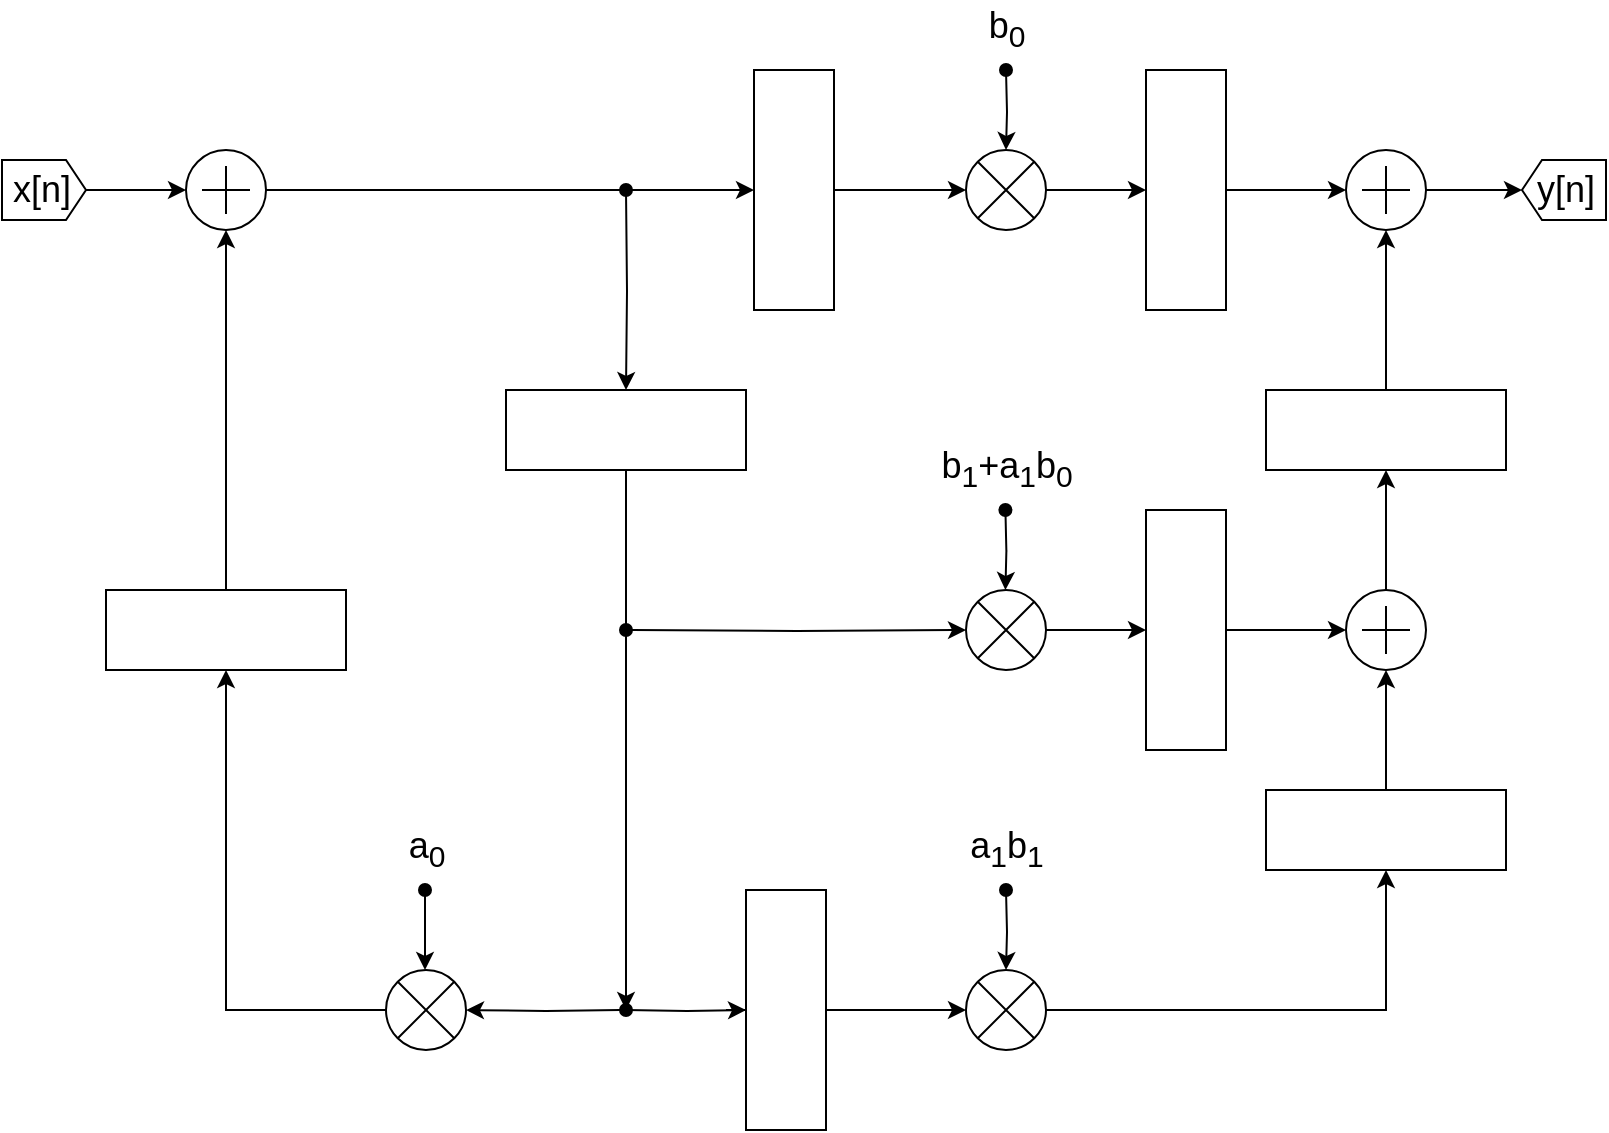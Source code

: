 <mxfile version="13.9.2" type="device"><diagram id="7wVVL5pRJyeFcqXMxu0E" name="Pagina-1"><mxGraphModel dx="1422" dy="705" grid="1" gridSize="10" guides="1" tooltips="1" connect="1" arrows="1" fold="1" page="1" pageScale="1" pageWidth="827" pageHeight="1169" math="0" shadow="0"><root><mxCell id="0"/><mxCell id="1" parent="0"/><mxCell id="_uVXMDpn5RraJ3MYbnUh-1" style="edgeStyle=orthogonalEdgeStyle;rounded=0;orthogonalLoop=1;jettySize=auto;html=1;entryX=0;entryY=0.5;entryDx=0;entryDy=0;entryPerimeter=0;" parent="1" source="_uVXMDpn5RraJ3MYbnUh-57" target="_uVXMDpn5RraJ3MYbnUh-5" edge="1"><mxGeometry relative="1" as="geometry"/></mxCell><mxCell id="_uVXMDpn5RraJ3MYbnUh-2" style="edgeStyle=orthogonalEdgeStyle;rounded=0;orthogonalLoop=1;jettySize=auto;html=1;startArrow=oval;startFill=1;" parent="1" target="_uVXMDpn5RraJ3MYbnUh-3" edge="1"><mxGeometry relative="1" as="geometry"><mxPoint x="512" y="80" as="sourcePoint"/></mxGeometry></mxCell><mxCell id="_uVXMDpn5RraJ3MYbnUh-59" style="edgeStyle=orthogonalEdgeStyle;rounded=0;orthogonalLoop=1;jettySize=auto;html=1;entryX=0.5;entryY=1;entryDx=0;entryDy=0;" parent="1" source="_uVXMDpn5RraJ3MYbnUh-3" target="_uVXMDpn5RraJ3MYbnUh-57" edge="1"><mxGeometry relative="1" as="geometry"/></mxCell><mxCell id="_uVXMDpn5RraJ3MYbnUh-3" value="" style="verticalLabelPosition=bottom;shadow=0;dashed=0;align=center;html=1;verticalAlign=top;shape=mxgraph.electrical.abstract.multiplier;" parent="1" vertex="1"><mxGeometry x="492" y="120" width="40" height="40" as="geometry"/></mxCell><mxCell id="_uVXMDpn5RraJ3MYbnUh-4" value="" style="edgeStyle=orthogonalEdgeStyle;rounded=0;orthogonalLoop=1;jettySize=auto;html=1;entryX=1;entryY=0.5;entryDx=0;entryDy=0;entryPerimeter=0;" parent="1" source="_uVXMDpn5RraJ3MYbnUh-5" target="g8jd0IOZt4vrtFP0misw-1" edge="1"><mxGeometry relative="1" as="geometry"><mxPoint x="767" y="140" as="targetPoint"/></mxGeometry></mxCell><mxCell id="_uVXMDpn5RraJ3MYbnUh-5" value="" style="verticalLabelPosition=bottom;shadow=0;dashed=0;align=center;html=1;verticalAlign=top;shape=mxgraph.electrical.abstract.summation_point;" parent="1" vertex="1"><mxGeometry x="682" y="120" width="40" height="40" as="geometry"/></mxCell><mxCell id="_uVXMDpn5RraJ3MYbnUh-6" style="edgeStyle=orthogonalEdgeStyle;rounded=0;orthogonalLoop=1;jettySize=auto;html=1;entryX=0;entryY=0.5;entryDx=0;entryDy=0;entryPerimeter=0;" parent="1" source="_uVXMDpn5RraJ3MYbnUh-53" target="_uVXMDpn5RraJ3MYbnUh-3" edge="1"><mxGeometry relative="1" as="geometry"/></mxCell><mxCell id="_uVXMDpn5RraJ3MYbnUh-55" style="edgeStyle=orthogonalEdgeStyle;rounded=0;orthogonalLoop=1;jettySize=auto;html=1;entryX=0.5;entryY=1;entryDx=0;entryDy=0;" parent="1" source="_uVXMDpn5RraJ3MYbnUh-7" target="_uVXMDpn5RraJ3MYbnUh-53" edge="1"><mxGeometry relative="1" as="geometry"/></mxCell><mxCell id="_uVXMDpn5RraJ3MYbnUh-7" value="" style="verticalLabelPosition=bottom;shadow=0;dashed=0;align=center;html=1;verticalAlign=top;shape=mxgraph.electrical.abstract.summation_point;" parent="1" vertex="1"><mxGeometry x="102" y="120" width="40" height="40" as="geometry"/></mxCell><mxCell id="_uVXMDpn5RraJ3MYbnUh-8" value="" style="edgeStyle=orthogonalEdgeStyle;rounded=0;orthogonalLoop=1;jettySize=auto;html=1;" parent="1" source="_uVXMDpn5RraJ3MYbnUh-9" target="_uVXMDpn5RraJ3MYbnUh-7" edge="1"><mxGeometry relative="1" as="geometry"/></mxCell><mxCell id="_uVXMDpn5RraJ3MYbnUh-9" value="" style="shape=mxgraph.arrows2.arrow;verticalLabelPosition=bottom;shadow=0;dashed=0;align=center;html=1;verticalAlign=top;strokeWidth=1;dy=0;dx=10;notch=0;" parent="1" vertex="1"><mxGeometry x="10" y="125" width="42" height="30" as="geometry"/></mxCell><mxCell id="_uVXMDpn5RraJ3MYbnUh-11" value="" style="edgeStyle=orthogonalEdgeStyle;rounded=0;orthogonalLoop=1;jettySize=auto;html=1;startArrow=oval;startFill=1;entryX=1;entryY=0.5;entryDx=0;entryDy=0;entryPerimeter=0;" parent="1" target="_uVXMDpn5RraJ3MYbnUh-24" edge="1"><mxGeometry relative="1" as="geometry"><mxPoint x="322" y="550" as="sourcePoint"/><mxPoint x="257" y="550" as="targetPoint"/><Array as="points"/></mxGeometry></mxCell><mxCell id="_uVXMDpn5RraJ3MYbnUh-12" value="" style="edgeStyle=orthogonalEdgeStyle;rounded=0;orthogonalLoop=1;jettySize=auto;html=1;entryX=0;entryY=0.5;entryDx=0;entryDy=0;entryPerimeter=0;" parent="1" source="_uVXMDpn5RraJ3MYbnUh-50" target="_uVXMDpn5RraJ3MYbnUh-20" edge="1"><mxGeometry relative="1" as="geometry"><mxPoint x="322" y="550" as="sourcePoint"/><mxPoint x="492" y="589.5" as="targetPoint"/><Array as="points"><mxPoint x="372" y="550"/><mxPoint x="372" y="550"/></Array></mxGeometry></mxCell><mxCell id="_uVXMDpn5RraJ3MYbnUh-13" value="&lt;font style=&quot;font-size: 18px&quot;&gt;x[n]&lt;/font&gt;" style="text;html=1;strokeColor=none;fillColor=none;align=center;verticalAlign=middle;whiteSpace=wrap;rounded=0;" parent="1" vertex="1"><mxGeometry x="10" y="130" width="40" height="20" as="geometry"/></mxCell><mxCell id="_uVXMDpn5RraJ3MYbnUh-14" value="&lt;font style=&quot;font-size: 18px&quot;&gt;y[n]&lt;/font&gt;" style="text;html=1;strokeColor=none;fillColor=none;align=center;verticalAlign=middle;whiteSpace=wrap;rounded=0;" parent="1" vertex="1"><mxGeometry x="772" y="130" width="40" height="20" as="geometry"/></mxCell><mxCell id="_uVXMDpn5RraJ3MYbnUh-15" value="&lt;font style=&quot;font-size: 18px&quot;&gt;b&lt;sub&gt;0&lt;/sub&gt;&lt;/font&gt;" style="text;html=1;align=center;verticalAlign=middle;resizable=0;points=[];autosize=1;" parent="1" vertex="1"><mxGeometry x="497" y="45" width="30" height="30" as="geometry"/></mxCell><mxCell id="_uVXMDpn5RraJ3MYbnUh-16" value="&lt;span style=&quot;font-size: 18px&quot;&gt;a&lt;sub&gt;1&lt;/sub&gt;b&lt;sub&gt;1&lt;/sub&gt;&lt;/span&gt;" style="text;html=1;align=center;verticalAlign=middle;resizable=0;points=[];autosize=1;" parent="1" vertex="1"><mxGeometry x="487" y="455" width="50" height="30" as="geometry"/></mxCell><mxCell id="_uVXMDpn5RraJ3MYbnUh-17" value="&lt;span style=&quot;font-size: 18px&quot;&gt;a&lt;sub&gt;0&lt;/sub&gt;&lt;/span&gt;" style="text;html=1;align=center;verticalAlign=middle;resizable=0;points=[];autosize=1;" parent="1" vertex="1"><mxGeometry x="207" y="455" width="30" height="30" as="geometry"/></mxCell><mxCell id="_uVXMDpn5RraJ3MYbnUh-18" style="edgeStyle=orthogonalEdgeStyle;rounded=0;orthogonalLoop=1;jettySize=auto;html=1;startArrow=oval;startFill=1;" parent="1" target="_uVXMDpn5RraJ3MYbnUh-20" edge="1"><mxGeometry relative="1" as="geometry"><mxPoint x="512" y="490" as="sourcePoint"/></mxGeometry></mxCell><mxCell id="_uVXMDpn5RraJ3MYbnUh-19" style="edgeStyle=orthogonalEdgeStyle;rounded=0;orthogonalLoop=1;jettySize=auto;html=1;entryX=0.5;entryY=1;entryDx=0;entryDy=0;entryPerimeter=0;startArrow=none;startFill=0;" parent="1" source="_uVXMDpn5RraJ3MYbnUh-61" target="_uVXMDpn5RraJ3MYbnUh-27" edge="1"><mxGeometry relative="1" as="geometry"/></mxCell><mxCell id="_uVXMDpn5RraJ3MYbnUh-20" value="" style="verticalLabelPosition=bottom;shadow=0;dashed=0;align=center;html=1;verticalAlign=top;shape=mxgraph.electrical.abstract.multiplier;" parent="1" vertex="1"><mxGeometry x="492" y="530" width="40" height="40" as="geometry"/></mxCell><mxCell id="_uVXMDpn5RraJ3MYbnUh-21" style="edgeStyle=orthogonalEdgeStyle;rounded=0;orthogonalLoop=1;jettySize=auto;html=1;startArrow=oval;startFill=1;" parent="1" edge="1"><mxGeometry relative="1" as="geometry"><mxPoint x="221.5" y="490" as="sourcePoint"/><mxPoint x="221.5" y="530" as="targetPoint"/><Array as="points"><mxPoint x="221.5" y="510"/><mxPoint x="221.5" y="510"/></Array></mxGeometry></mxCell><mxCell id="_uVXMDpn5RraJ3MYbnUh-23" style="edgeStyle=orthogonalEdgeStyle;rounded=0;orthogonalLoop=1;jettySize=auto;html=1;entryX=0.5;entryY=1;entryDx=0;entryDy=0;entryPerimeter=0;" parent="1" source="_uVXMDpn5RraJ3MYbnUh-45" target="_uVXMDpn5RraJ3MYbnUh-7" edge="1"><mxGeometry relative="1" as="geometry"/></mxCell><mxCell id="_uVXMDpn5RraJ3MYbnUh-24" value="" style="verticalLabelPosition=bottom;shadow=0;dashed=0;align=center;html=1;verticalAlign=top;shape=mxgraph.electrical.abstract.multiplier;" parent="1" vertex="1"><mxGeometry x="202" y="530" width="40" height="40" as="geometry"/></mxCell><mxCell id="_uVXMDpn5RraJ3MYbnUh-25" style="edgeStyle=orthogonalEdgeStyle;rounded=0;orthogonalLoop=1;jettySize=auto;html=1;startArrow=none;startFill=0;" parent="1" source="_uVXMDpn5RraJ3MYbnUh-56" target="_uVXMDpn5RraJ3MYbnUh-27" edge="1"><mxGeometry relative="1" as="geometry"><mxPoint x="332" y="360" as="sourcePoint"/></mxGeometry></mxCell><mxCell id="_uVXMDpn5RraJ3MYbnUh-26" style="edgeStyle=orthogonalEdgeStyle;rounded=0;orthogonalLoop=1;jettySize=auto;html=1;entryX=0.5;entryY=1;entryDx=0;entryDy=0;entryPerimeter=0;startArrow=none;startFill=0;" parent="1" source="_uVXMDpn5RraJ3MYbnUh-63" target="_uVXMDpn5RraJ3MYbnUh-5" edge="1"><mxGeometry relative="1" as="geometry"/></mxCell><mxCell id="_uVXMDpn5RraJ3MYbnUh-27" value="" style="verticalLabelPosition=bottom;shadow=0;dashed=0;align=center;html=1;verticalAlign=top;shape=mxgraph.electrical.abstract.summation_point;" parent="1" vertex="1"><mxGeometry x="682" y="340" width="40" height="40" as="geometry"/></mxCell><mxCell id="_uVXMDpn5RraJ3MYbnUh-28" style="edgeStyle=orthogonalEdgeStyle;rounded=0;orthogonalLoop=1;jettySize=auto;html=1;startArrow=oval;startFill=1;" parent="1" target="_uVXMDpn5RraJ3MYbnUh-30" edge="1"><mxGeometry relative="1" as="geometry"><mxPoint x="642" y="360" as="targetPoint"/><mxPoint x="322" y="360.0" as="sourcePoint"/></mxGeometry></mxCell><mxCell id="_uVXMDpn5RraJ3MYbnUh-29" value="" style="group;strokeWidth=3;" parent="1" vertex="1" connectable="0"><mxGeometry x="492" y="300" width="80" height="110" as="geometry"/></mxCell><mxCell id="_uVXMDpn5RraJ3MYbnUh-30" value="" style="verticalLabelPosition=bottom;shadow=0;dashed=0;align=center;html=1;verticalAlign=top;shape=mxgraph.electrical.abstract.multiplier;" parent="_uVXMDpn5RraJ3MYbnUh-29" vertex="1"><mxGeometry y="40" width="40" height="40" as="geometry"/></mxCell><mxCell id="_uVXMDpn5RraJ3MYbnUh-31" style="edgeStyle=orthogonalEdgeStyle;rounded=0;orthogonalLoop=1;jettySize=auto;html=1;startArrow=oval;startFill=1;" parent="_uVXMDpn5RraJ3MYbnUh-29" edge="1"><mxGeometry relative="1" as="geometry"><mxPoint x="19.71" as="sourcePoint"/><mxPoint x="19.71" y="40" as="targetPoint"/></mxGeometry></mxCell><mxCell id="_uVXMDpn5RraJ3MYbnUh-33" value="&lt;font style=&quot;font-size: 18px&quot;&gt;b&lt;sub&gt;1&lt;/sub&gt;+a&lt;sub&gt;1&lt;/sub&gt;b&lt;sub&gt;0&lt;/sub&gt;&lt;/font&gt;" style="text;html=1;align=center;verticalAlign=middle;resizable=0;points=[];autosize=1;" parent="1" vertex="1"><mxGeometry x="472" y="265" width="80" height="30" as="geometry"/></mxCell><mxCell id="_uVXMDpn5RraJ3MYbnUh-45" value="" style="rounded=0;whiteSpace=wrap;html=1;" parent="1" vertex="1"><mxGeometry x="62" y="340" width="120" height="40" as="geometry"/></mxCell><mxCell id="_uVXMDpn5RraJ3MYbnUh-46" style="edgeStyle=orthogonalEdgeStyle;rounded=0;orthogonalLoop=1;jettySize=auto;html=1;entryX=0.5;entryY=1;entryDx=0;entryDy=0;entryPerimeter=0;" parent="1" source="_uVXMDpn5RraJ3MYbnUh-24" target="_uVXMDpn5RraJ3MYbnUh-45" edge="1"><mxGeometry relative="1" as="geometry"><mxPoint x="202" y="550" as="sourcePoint"/><mxPoint x="122" y="190" as="targetPoint"/></mxGeometry></mxCell><mxCell id="_uVXMDpn5RraJ3MYbnUh-49" style="edgeStyle=orthogonalEdgeStyle;rounded=0;orthogonalLoop=1;jettySize=auto;html=1;" parent="1" source="_uVXMDpn5RraJ3MYbnUh-47" edge="1"><mxGeometry relative="1" as="geometry"><mxPoint x="322" y="550" as="targetPoint"/></mxGeometry></mxCell><mxCell id="_uVXMDpn5RraJ3MYbnUh-47" value="" style="rounded=0;whiteSpace=wrap;html=1;" parent="1" vertex="1"><mxGeometry x="262" y="240" width="120" height="40" as="geometry"/></mxCell><mxCell id="_uVXMDpn5RraJ3MYbnUh-48" style="edgeStyle=orthogonalEdgeStyle;rounded=0;orthogonalLoop=1;jettySize=auto;html=1;startArrow=oval;startFill=1;" parent="1" target="_uVXMDpn5RraJ3MYbnUh-47" edge="1"><mxGeometry relative="1" as="geometry"><mxPoint x="322" y="520" as="targetPoint"/><mxPoint x="322" y="140" as="sourcePoint"/></mxGeometry></mxCell><mxCell id="_uVXMDpn5RraJ3MYbnUh-52" style="edgeStyle=orthogonalEdgeStyle;rounded=0;orthogonalLoop=1;jettySize=auto;html=1;" parent="1" target="_uVXMDpn5RraJ3MYbnUh-50" edge="1"><mxGeometry relative="1" as="geometry"><mxPoint x="322" y="550" as="sourcePoint"/></mxGeometry></mxCell><mxCell id="_uVXMDpn5RraJ3MYbnUh-50" value="" style="rounded=0;whiteSpace=wrap;html=1;direction=south;" parent="1" vertex="1"><mxGeometry x="382" y="490" width="40" height="120" as="geometry"/></mxCell><mxCell id="_uVXMDpn5RraJ3MYbnUh-53" value="" style="rounded=0;whiteSpace=wrap;html=1;direction=south;" parent="1" vertex="1"><mxGeometry x="386" y="80" width="40" height="120" as="geometry"/></mxCell><mxCell id="_uVXMDpn5RraJ3MYbnUh-57" value="" style="rounded=0;whiteSpace=wrap;html=1;direction=south;" parent="1" vertex="1"><mxGeometry x="582" y="80" width="40" height="120" as="geometry"/></mxCell><mxCell id="_uVXMDpn5RraJ3MYbnUh-56" value="" style="rounded=0;whiteSpace=wrap;html=1;direction=south;" parent="1" vertex="1"><mxGeometry x="582" y="300" width="40" height="120" as="geometry"/></mxCell><mxCell id="_uVXMDpn5RraJ3MYbnUh-60" style="edgeStyle=orthogonalEdgeStyle;rounded=0;orthogonalLoop=1;jettySize=auto;html=1;startArrow=none;startFill=0;" parent="1" source="_uVXMDpn5RraJ3MYbnUh-30" target="_uVXMDpn5RraJ3MYbnUh-56" edge="1"><mxGeometry relative="1" as="geometry"><mxPoint x="532" y="360" as="sourcePoint"/><mxPoint x="682" y="360" as="targetPoint"/></mxGeometry></mxCell><mxCell id="_uVXMDpn5RraJ3MYbnUh-61" value="" style="rounded=0;whiteSpace=wrap;html=1;" parent="1" vertex="1"><mxGeometry x="642" y="440" width="120" height="40" as="geometry"/></mxCell><mxCell id="_uVXMDpn5RraJ3MYbnUh-62" style="edgeStyle=orthogonalEdgeStyle;rounded=0;orthogonalLoop=1;jettySize=auto;html=1;entryX=0.5;entryY=1;entryDx=0;entryDy=0;entryPerimeter=0;startArrow=none;startFill=0;" parent="1" source="_uVXMDpn5RraJ3MYbnUh-20" target="_uVXMDpn5RraJ3MYbnUh-61" edge="1"><mxGeometry relative="1" as="geometry"><mxPoint x="532" y="550.0" as="sourcePoint"/><mxPoint x="702" y="380" as="targetPoint"/></mxGeometry></mxCell><mxCell id="_uVXMDpn5RraJ3MYbnUh-63" value="" style="rounded=0;whiteSpace=wrap;html=1;" parent="1" vertex="1"><mxGeometry x="642" y="240" width="120" height="40" as="geometry"/></mxCell><mxCell id="_uVXMDpn5RraJ3MYbnUh-64" style="edgeStyle=orthogonalEdgeStyle;rounded=0;orthogonalLoop=1;jettySize=auto;html=1;entryX=0.5;entryY=1;entryDx=0;entryDy=0;entryPerimeter=0;startArrow=none;startFill=0;" parent="1" source="_uVXMDpn5RraJ3MYbnUh-27" target="_uVXMDpn5RraJ3MYbnUh-63" edge="1"><mxGeometry relative="1" as="geometry"><mxPoint x="702" y="340.0" as="sourcePoint"/><mxPoint x="702" y="160" as="targetPoint"/></mxGeometry></mxCell><mxCell id="g8jd0IOZt4vrtFP0misw-1" value="" style="shape=mxgraph.arrows2.arrow;verticalLabelPosition=bottom;shadow=0;dashed=0;align=center;html=1;verticalAlign=top;strokeWidth=1;dy=0;dx=10;notch=0;rotation=-180;fillColor=none;" vertex="1" parent="1"><mxGeometry x="770" y="125" width="42" height="30" as="geometry"/></mxCell></root></mxGraphModel></diagram></mxfile>